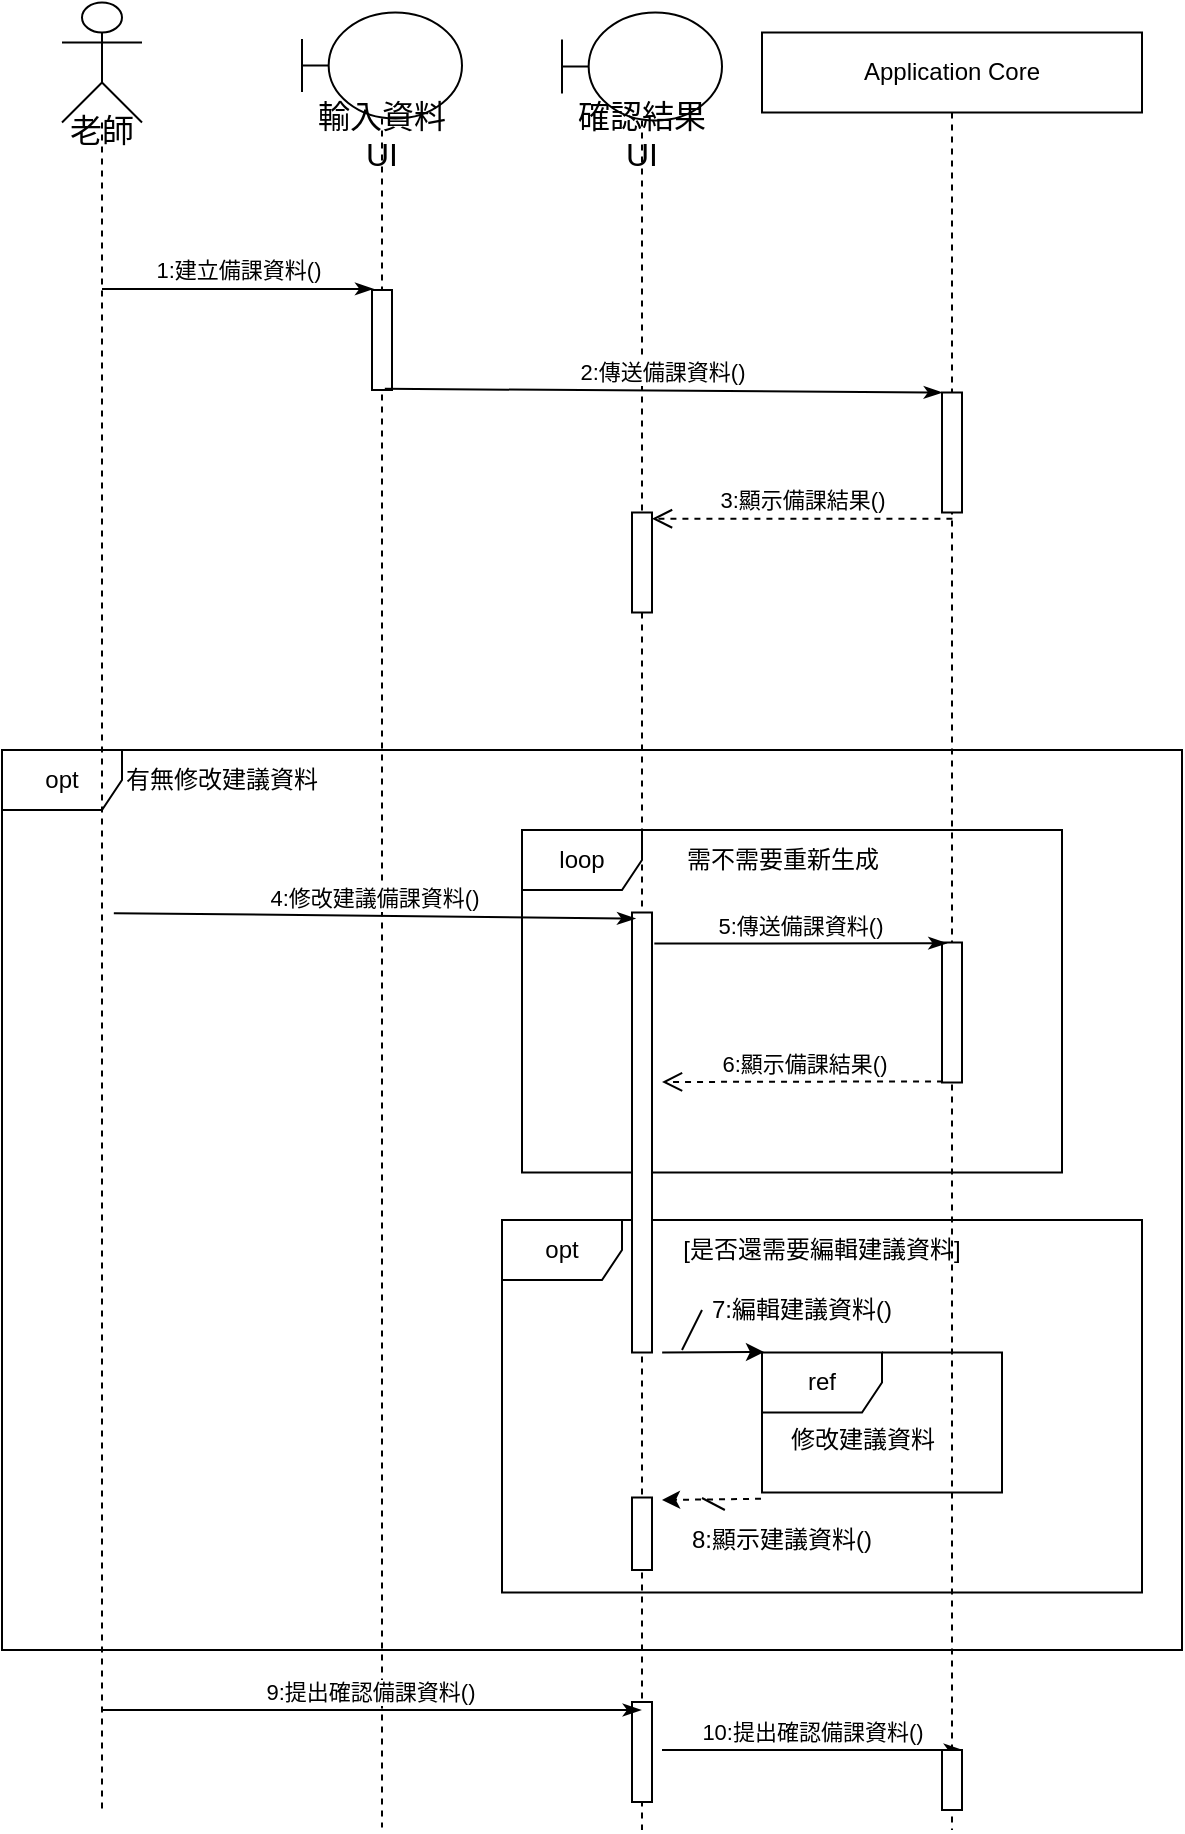 <mxfile>
    <diagram name="第 1 页" id="_kCn5gWWrIlWfqqUU_DX">
        <mxGraphModel dx="576" dy="332" grid="1" gridSize="10" guides="1" tooltips="1" connect="1" arrows="1" fold="1" page="1" pageScale="1" pageWidth="1100" pageHeight="1700" math="0" shadow="0">
            <root>
                <mxCell id="0"/>
                <mxCell id="1" parent="0"/>
                <mxCell id="2" value="opt" style="shape=umlFrame;whiteSpace=wrap;html=1;" parent="1" vertex="1">
                    <mxGeometry x="230" y="470" width="590" height="450" as="geometry"/>
                </mxCell>
                <mxCell id="3" value="&lt;p&gt;&lt;font style=&quot;font-size: 16px;&quot;&gt;老師&lt;/font&gt;&lt;/p&gt;" style="shape=umlLifeline;participant=umlActor;perimeter=lifelinePerimeter;whiteSpace=wrap;html=1;container=1;collapsible=0;recursiveResize=0;verticalAlign=top;spacingTop=36;outlineConnect=0;size=60;align=center;" parent="1" vertex="1">
                    <mxGeometry x="260" y="96.25" width="40" height="905" as="geometry"/>
                </mxCell>
                <mxCell id="4" value="輸入資料UI" style="shape=umlLifeline;participant=umlBoundary;perimeter=lifelinePerimeter;whiteSpace=wrap;html=1;container=1;collapsible=0;recursiveResize=0;verticalAlign=top;spacingTop=36;outlineConnect=0;fontSize=16;size=53;" parent="1" vertex="1">
                    <mxGeometry x="380" y="101.25" width="80" height="907.5" as="geometry"/>
                </mxCell>
                <mxCell id="5" value="" style="html=1;points=[];perimeter=orthogonalPerimeter;" parent="4" vertex="1">
                    <mxGeometry x="35" y="138.75" width="10" height="50" as="geometry"/>
                </mxCell>
                <mxCell id="6" value="確認結果UI" style="shape=umlLifeline;participant=umlBoundary;perimeter=lifelinePerimeter;whiteSpace=wrap;html=1;container=1;collapsible=0;recursiveResize=0;verticalAlign=top;spacingTop=36;outlineConnect=0;fontSize=16;size=54;" parent="1" vertex="1">
                    <mxGeometry x="510" y="101.25" width="80" height="908.75" as="geometry"/>
                </mxCell>
                <mxCell id="7" value="" style="html=1;points=[];perimeter=orthogonalPerimeter;" parent="6" vertex="1">
                    <mxGeometry x="35" y="250" width="10" height="50" as="geometry"/>
                </mxCell>
                <mxCell id="8" value="" style="html=1;points=[];perimeter=orthogonalPerimeter;" parent="6" vertex="1">
                    <mxGeometry x="35" y="742.5" width="10" height="36.25" as="geometry"/>
                </mxCell>
                <mxCell id="32" value="" style="html=1;points=[];perimeter=orthogonalPerimeter;" vertex="1" parent="6">
                    <mxGeometry x="35" y="844.75" width="10" height="50" as="geometry"/>
                </mxCell>
                <mxCell id="9" value="Application Core" style="shape=umlLifeline;perimeter=lifelinePerimeter;whiteSpace=wrap;html=1;container=1;collapsible=0;recursiveResize=0;outlineConnect=0;" parent="1" vertex="1">
                    <mxGeometry x="610" y="111.25" width="190" height="898.75" as="geometry"/>
                </mxCell>
                <mxCell id="10" value="loop" style="shape=umlFrame;whiteSpace=wrap;html=1;" parent="9" vertex="1">
                    <mxGeometry x="-120" y="398.75" width="270" height="171.25" as="geometry"/>
                </mxCell>
                <mxCell id="11" value="opt" style="shape=umlFrame;whiteSpace=wrap;html=1;" parent="9" vertex="1">
                    <mxGeometry x="-130" y="593.75" width="320" height="186.25" as="geometry"/>
                </mxCell>
                <mxCell id="12" value="" style="html=1;points=[];perimeter=orthogonalPerimeter;" parent="9" vertex="1">
                    <mxGeometry x="90" y="180" width="10" height="60" as="geometry"/>
                </mxCell>
                <mxCell id="13" value="" style="html=1;points=[];perimeter=orthogonalPerimeter;" parent="9" vertex="1">
                    <mxGeometry x="90" y="455" width="10" height="70" as="geometry"/>
                </mxCell>
                <mxCell id="14" value="ref" style="shape=umlFrame;whiteSpace=wrap;html=1;" parent="9" vertex="1">
                    <mxGeometry y="660" width="120" height="70" as="geometry"/>
                </mxCell>
                <mxCell id="15" value="修改建議資料" style="text;html=1;align=center;verticalAlign=middle;resizable=0;points=[];autosize=1;strokeColor=none;fillColor=none;" parent="9" vertex="1">
                    <mxGeometry y="688.75" width="100" height="30" as="geometry"/>
                </mxCell>
                <mxCell id="16" value="需不需要重新生成" style="text;html=1;align=center;verticalAlign=middle;resizable=0;points=[];autosize=1;strokeColor=none;fillColor=none;" parent="9" vertex="1">
                    <mxGeometry x="-50" y="398.75" width="120" height="30" as="geometry"/>
                </mxCell>
                <mxCell id="17" value="" style="html=1;points=[];perimeter=orthogonalPerimeter;" parent="9" vertex="1">
                    <mxGeometry x="-65" y="440" width="10" height="220" as="geometry"/>
                </mxCell>
                <mxCell id="18" value="[是否還需要編輯建議資料]" style="text;html=1;align=center;verticalAlign=middle;whiteSpace=wrap;rounded=0;" parent="9" vertex="1">
                    <mxGeometry x="-50" y="593.75" width="160" height="30" as="geometry"/>
                </mxCell>
                <mxCell id="19" value="7:編輯建議資料()" style="text;html=1;align=center;verticalAlign=middle;whiteSpace=wrap;rounded=0;" parent="9" vertex="1">
                    <mxGeometry x="-30" y="623.75" width="100" height="30" as="geometry"/>
                </mxCell>
                <mxCell id="20" value="" style="endArrow=classic;html=1;rounded=0;exitX=-0.004;exitY=1.045;exitDx=0;exitDy=0;exitPerimeter=0;elbow=vertical;dashed=1;" parent="9" source="14" edge="1">
                    <mxGeometry width="50" height="50" relative="1" as="geometry">
                        <mxPoint x="-39.92" y="669.997" as="sourcePoint"/>
                        <mxPoint x="-50" y="733.75" as="targetPoint"/>
                    </mxGeometry>
                </mxCell>
                <mxCell id="21" value="8:顯示建議資料()" style="text;html=1;align=center;verticalAlign=middle;whiteSpace=wrap;rounded=0;" parent="9" vertex="1">
                    <mxGeometry x="-40" y="738.75" width="100" height="30" as="geometry"/>
                </mxCell>
                <mxCell id="33" value="10:提出確認備課資料()" style="html=1;verticalAlign=bottom;endArrow=classicThin;endFill=1;" edge="1" parent="9">
                    <mxGeometry x="-0.004" width="80" relative="1" as="geometry">
                        <mxPoint x="-50" y="858.75" as="sourcePoint"/>
                        <mxPoint x="100" y="858.75" as="targetPoint"/>
                        <mxPoint as="offset"/>
                    </mxGeometry>
                </mxCell>
                <mxCell id="22" value="1:建立備課資料()" style="html=1;verticalAlign=bottom;endArrow=classicThin;endFill=1;entryX=0.068;entryY=-0.011;entryDx=0;entryDy=0;entryPerimeter=0;" parent="1" source="3" target="5" edge="1">
                    <mxGeometry x="-0.004" width="80" relative="1" as="geometry">
                        <mxPoint x="310" y="239" as="sourcePoint"/>
                        <mxPoint x="378.36" y="240.0" as="targetPoint"/>
                        <mxPoint as="offset"/>
                    </mxGeometry>
                </mxCell>
                <mxCell id="23" value="2:傳送備課資料()" style="html=1;verticalAlign=bottom;endArrow=classicThin;endFill=1;exitX=0.64;exitY=0.988;exitDx=0;exitDy=0;exitPerimeter=0;" parent="1" source="5" target="12" edge="1">
                    <mxGeometry x="-0.004" width="80" relative="1" as="geometry">
                        <mxPoint x="430.16" y="300" as="sourcePoint"/>
                        <mxPoint x="540" y="300" as="targetPoint"/>
                        <mxPoint as="offset"/>
                    </mxGeometry>
                </mxCell>
                <mxCell id="24" value="3:顯示備課結果()" style="html=1;verticalAlign=bottom;endArrow=open;dashed=1;endSize=8;exitX=0.521;exitY=1.052;exitDx=0;exitDy=0;exitPerimeter=0;" parent="1" source="12" target="7" edge="1">
                    <mxGeometry x="-0.002" relative="1" as="geometry">
                        <mxPoint x="620" y="360" as="sourcePoint"/>
                        <mxPoint x="550" y="363" as="targetPoint"/>
                        <mxPoint as="offset"/>
                    </mxGeometry>
                </mxCell>
                <mxCell id="25" value="5:傳送備課資料()" style="html=1;verticalAlign=bottom;endArrow=classicThin;endFill=1;entryX=0.231;entryY=0.005;entryDx=0;entryDy=0;entryPerimeter=0;exitX=1.116;exitY=0.134;exitDx=0;exitDy=0;exitPerimeter=0;" parent="1" target="13" edge="1">
                    <mxGeometry x="-0.004" width="80" relative="1" as="geometry">
                        <mxPoint x="556.16" y="566.81" as="sourcePoint"/>
                        <mxPoint x="620" y="566" as="targetPoint"/>
                        <mxPoint as="offset"/>
                    </mxGeometry>
                </mxCell>
                <mxCell id="26" value="6:顯示備課結果()" style="html=1;verticalAlign=bottom;endArrow=open;dashed=1;endSize=8;exitX=0.052;exitY=0.992;exitDx=0;exitDy=0;exitPerimeter=0;" parent="1" source="13" edge="1">
                    <mxGeometry x="-0.002" relative="1" as="geometry">
                        <mxPoint x="630.21" y="635.0" as="sourcePoint"/>
                        <mxPoint x="560" y="636" as="targetPoint"/>
                        <mxPoint as="offset"/>
                    </mxGeometry>
                </mxCell>
                <mxCell id="27" value="4:修改建議備課資料()" style="html=1;verticalAlign=bottom;endArrow=classicThin;endFill=1;exitX=1.092;exitY=0.016;exitDx=0;exitDy=0;exitPerimeter=0;entryX=0.167;entryY=0.022;entryDx=0;entryDy=0;entryPerimeter=0;" parent="1" edge="1">
                    <mxGeometry x="-0.004" width="80" relative="1" as="geometry">
                        <mxPoint x="285.92" y="551.58" as="sourcePoint"/>
                        <mxPoint x="546.67" y="554.264" as="targetPoint"/>
                        <mxPoint as="offset"/>
                    </mxGeometry>
                </mxCell>
                <mxCell id="28" value="有無修改建議資料" style="text;html=1;align=center;verticalAlign=middle;whiteSpace=wrap;rounded=0;" parent="1" vertex="1">
                    <mxGeometry x="275" y="470" width="130" height="30" as="geometry"/>
                </mxCell>
                <mxCell id="29" value="" style="endArrow=classic;html=1;rounded=0;exitX=0.219;exitY=0.214;exitDx=0;exitDy=0;exitPerimeter=0;elbow=vertical;" parent="1" edge="1">
                    <mxGeometry width="50" height="50" relative="1" as="geometry">
                        <mxPoint x="560.08" y="771.247" as="sourcePoint"/>
                        <mxPoint x="611" y="771" as="targetPoint"/>
                    </mxGeometry>
                </mxCell>
                <mxCell id="30" value="" style="endArrow=none;html=1;rounded=0;entryX=0;entryY=0.5;entryDx=0;entryDy=0;" parent="1" target="19" edge="1">
                    <mxGeometry width="50" height="50" relative="1" as="geometry">
                        <mxPoint x="570" y="770" as="sourcePoint"/>
                        <mxPoint x="350" y="810" as="targetPoint"/>
                    </mxGeometry>
                </mxCell>
                <mxCell id="31" value="" style="endArrow=none;html=1;rounded=0;" parent="1" target="21" edge="1">
                    <mxGeometry width="50" height="50" relative="1" as="geometry">
                        <mxPoint x="580" y="844" as="sourcePoint"/>
                        <mxPoint x="590" y="824" as="targetPoint"/>
                    </mxGeometry>
                </mxCell>
                <mxCell id="35" value="9:提出確認備課資料()" style="html=1;verticalAlign=bottom;endArrow=classicThin;endFill=1;" edge="1" parent="1" target="6">
                    <mxGeometry x="-0.004" width="80" relative="1" as="geometry">
                        <mxPoint x="280" y="950" as="sourcePoint"/>
                        <mxPoint x="416.18" y="950" as="targetPoint"/>
                        <mxPoint as="offset"/>
                    </mxGeometry>
                </mxCell>
                <mxCell id="36" value="" style="html=1;points=[];perimeter=orthogonalPerimeter;" vertex="1" parent="1">
                    <mxGeometry x="700" y="970" width="10" height="30" as="geometry"/>
                </mxCell>
            </root>
        </mxGraphModel>
    </diagram>
</mxfile>
